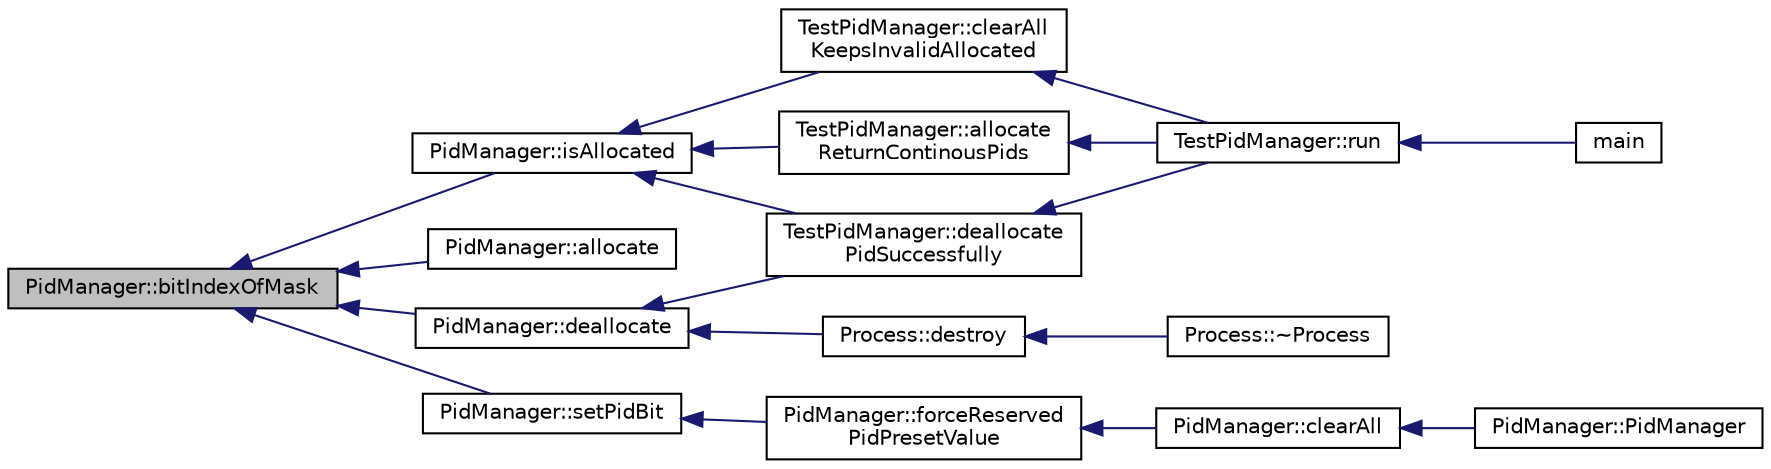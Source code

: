 digraph "PidManager::bitIndexOfMask"
{
  edge [fontname="Helvetica",fontsize="10",labelfontname="Helvetica",labelfontsize="10"];
  node [fontname="Helvetica",fontsize="10",shape=record];
  rankdir="LR";
  Node36 [label="PidManager::bitIndexOfMask",height=0.2,width=0.4,color="black", fillcolor="grey75", style="filled", fontcolor="black"];
  Node36 -> Node37 [dir="back",color="midnightblue",fontsize="10",style="solid",fontname="Helvetica"];
  Node37 [label="PidManager::isAllocated",height=0.2,width=0.4,color="black", fillcolor="white", style="filled",URL="$d3/d77/class_pid_manager.html#af82912ee5cdd3838fb9835d54c1c5d78"];
  Node37 -> Node38 [dir="back",color="midnightblue",fontsize="10",style="solid",fontname="Helvetica"];
  Node38 [label="TestPidManager::clearAll\lKeepsInvalidAllocated",height=0.2,width=0.4,color="black", fillcolor="white", style="filled",URL="$d7/d7b/class_test_pid_manager.html#a178ae1783133476b342c7f004eb9cc50"];
  Node38 -> Node39 [dir="back",color="midnightblue",fontsize="10",style="solid",fontname="Helvetica"];
  Node39 [label="TestPidManager::run",height=0.2,width=0.4,color="black", fillcolor="white", style="filled",URL="$d7/d7b/class_test_pid_manager.html#a16be6c7f3bb1f57f8d61ca4a64e431c5"];
  Node39 -> Node40 [dir="back",color="midnightblue",fontsize="10",style="solid",fontname="Helvetica"];
  Node40 [label="main",height=0.2,width=0.4,color="black", fillcolor="white", style="filled",URL="$d1/d40/main__debug___pid_manager_8cpp.html#ae66f6b31b5ad750f1fe042a706a4e3d4"];
  Node37 -> Node41 [dir="back",color="midnightblue",fontsize="10",style="solid",fontname="Helvetica"];
  Node41 [label="TestPidManager::allocate\lReturnContinousPids",height=0.2,width=0.4,color="black", fillcolor="white", style="filled",URL="$d7/d7b/class_test_pid_manager.html#a13a07f28988bb179ffdd236eaf77ceea"];
  Node41 -> Node39 [dir="back",color="midnightblue",fontsize="10",style="solid",fontname="Helvetica"];
  Node37 -> Node42 [dir="back",color="midnightblue",fontsize="10",style="solid",fontname="Helvetica"];
  Node42 [label="TestPidManager::deallocate\lPidSuccessfully",height=0.2,width=0.4,color="black", fillcolor="white", style="filled",URL="$d7/d7b/class_test_pid_manager.html#a1a74ac37afdd3b0ff147f35069043784"];
  Node42 -> Node39 [dir="back",color="midnightblue",fontsize="10",style="solid",fontname="Helvetica"];
  Node36 -> Node43 [dir="back",color="midnightblue",fontsize="10",style="solid",fontname="Helvetica"];
  Node43 [label="PidManager::allocate",height=0.2,width=0.4,color="black", fillcolor="white", style="filled",URL="$d3/d77/class_pid_manager.html#a6e115df5268a2ec5c9b6b688cc36aaab"];
  Node36 -> Node44 [dir="back",color="midnightblue",fontsize="10",style="solid",fontname="Helvetica"];
  Node44 [label="PidManager::deallocate",height=0.2,width=0.4,color="black", fillcolor="white", style="filled",URL="$d3/d77/class_pid_manager.html#a7a7409c57e709717233c93e52830a5bb"];
  Node44 -> Node45 [dir="back",color="midnightblue",fontsize="10",style="solid",fontname="Helvetica"];
  Node45 [label="Process::destroy",height=0.2,width=0.4,color="black", fillcolor="white", style="filled",URL="$d1/d41/class_process.html#a9a33a79c6587f16670cb86e8bf058450"];
  Node45 -> Node46 [dir="back",color="midnightblue",fontsize="10",style="solid",fontname="Helvetica"];
  Node46 [label="Process::~Process",height=0.2,width=0.4,color="black", fillcolor="white", style="filled",URL="$d1/d41/class_process.html#a990776d181dbbde7ff8ac12713d814b3"];
  Node44 -> Node42 [dir="back",color="midnightblue",fontsize="10",style="solid",fontname="Helvetica"];
  Node36 -> Node47 [dir="back",color="midnightblue",fontsize="10",style="solid",fontname="Helvetica"];
  Node47 [label="PidManager::setPidBit",height=0.2,width=0.4,color="black", fillcolor="white", style="filled",URL="$d3/d77/class_pid_manager.html#ae7018189a8c8976b71db99a3dae4cb28"];
  Node47 -> Node48 [dir="back",color="midnightblue",fontsize="10",style="solid",fontname="Helvetica"];
  Node48 [label="PidManager::forceReserved\lPidPresetValue",height=0.2,width=0.4,color="black", fillcolor="white", style="filled",URL="$d3/d77/class_pid_manager.html#aee889bc81dc6e65cf9f7c51e436b369b"];
  Node48 -> Node49 [dir="back",color="midnightblue",fontsize="10",style="solid",fontname="Helvetica"];
  Node49 [label="PidManager::clearAll",height=0.2,width=0.4,color="black", fillcolor="white", style="filled",URL="$d3/d77/class_pid_manager.html#a265914187c7ad33dd2e14d39aa0b26d1"];
  Node49 -> Node50 [dir="back",color="midnightblue",fontsize="10",style="solid",fontname="Helvetica"];
  Node50 [label="PidManager::PidManager",height=0.2,width=0.4,color="black", fillcolor="white", style="filled",URL="$d3/d77/class_pid_manager.html#adee97816de3820e748cef51051db6b88"];
}
